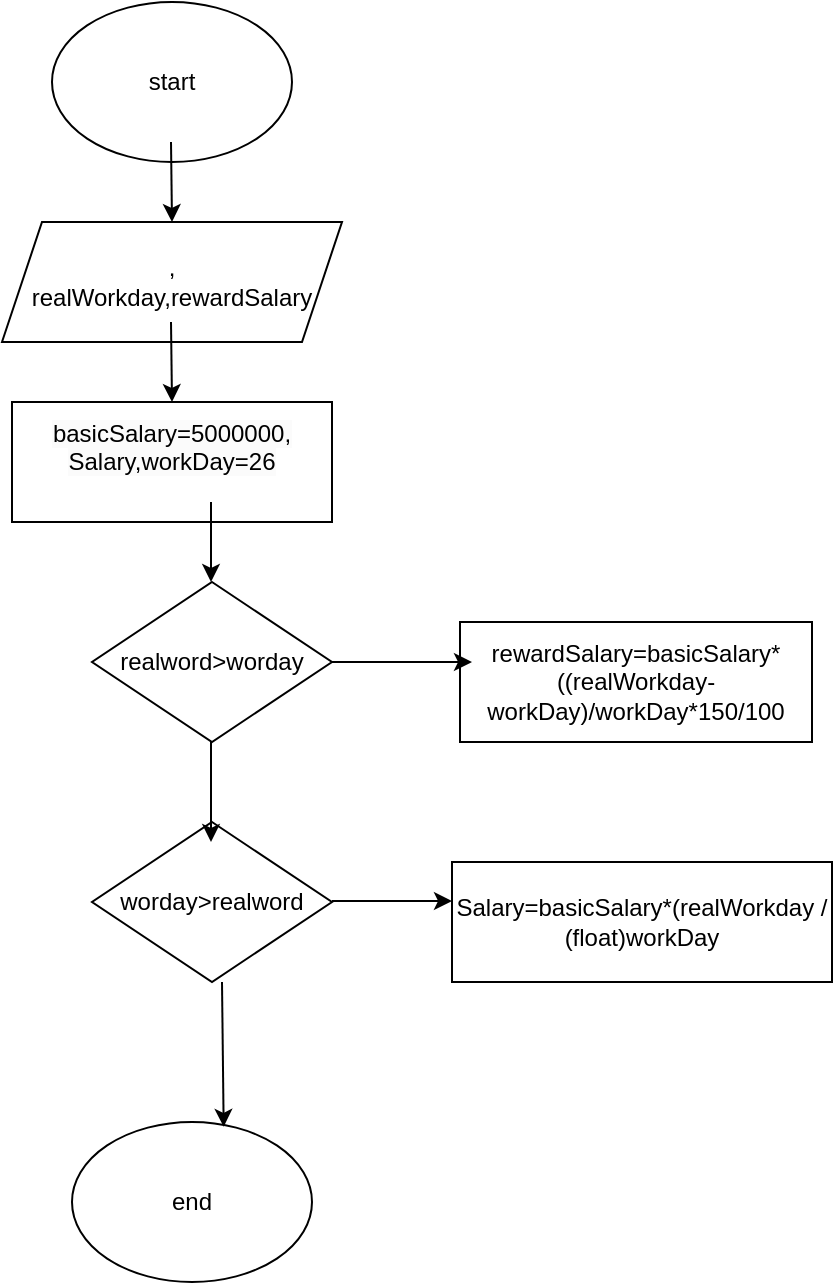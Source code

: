 <mxfile version="22.1.0" type="device">
  <diagram name="Trang-1" id="IuzFBdNU1HW3WILQ6iwT">
    <mxGraphModel dx="281" dy="573" grid="1" gridSize="10" guides="1" tooltips="1" connect="1" arrows="1" fold="1" page="1" pageScale="1" pageWidth="827" pageHeight="1169" math="0" shadow="0">
      <root>
        <mxCell id="0" />
        <mxCell id="1" parent="0" />
        <mxCell id="2U8MVenhTuE0F_U89wiX-1" value="start" style="ellipse;whiteSpace=wrap;html=1;" vertex="1" parent="1">
          <mxGeometry x="90" y="10" width="120" height="80" as="geometry" />
        </mxCell>
        <mxCell id="2U8MVenhTuE0F_U89wiX-2" value=",&lt;br&gt;realWorkday,rewardSalary" style="shape=parallelogram;perimeter=parallelogramPerimeter;whiteSpace=wrap;html=1;fixedSize=1;" vertex="1" parent="1">
          <mxGeometry x="65" y="120" width="170" height="60" as="geometry" />
        </mxCell>
        <mxCell id="2U8MVenhTuE0F_U89wiX-3" value="&#xa;&lt;span style=&quot;color: rgb(0, 0, 0); font-family: Helvetica; font-size: 12px; font-style: normal; font-variant-ligatures: normal; font-variant-caps: normal; font-weight: 400; letter-spacing: normal; orphans: 2; text-align: center; text-indent: 0px; text-transform: none; widows: 2; word-spacing: 0px; -webkit-text-stroke-width: 0px; background-color: rgb(251, 251, 251); text-decoration-thickness: initial; text-decoration-style: initial; text-decoration-color: initial; float: none; display: inline !important;&quot;&gt;basicSalary=5000000,&lt;/span&gt;&lt;br style=&quot;border-color: var(--border-color); color: rgb(0, 0, 0); font-family: Helvetica; font-size: 12px; font-style: normal; font-variant-ligatures: normal; font-variant-caps: normal; font-weight: 400; letter-spacing: normal; orphans: 2; text-align: center; text-indent: 0px; text-transform: none; widows: 2; word-spacing: 0px; -webkit-text-stroke-width: 0px; background-color: rgb(251, 251, 251); text-decoration-thickness: initial; text-decoration-style: initial; text-decoration-color: initial;&quot;&gt;&lt;span style=&quot;color: rgb(0, 0, 0); font-family: Helvetica; font-size: 12px; font-style: normal; font-variant-ligatures: normal; font-variant-caps: normal; font-weight: 400; letter-spacing: normal; orphans: 2; text-align: center; text-indent: 0px; text-transform: none; widows: 2; word-spacing: 0px; -webkit-text-stroke-width: 0px; background-color: rgb(251, 251, 251); text-decoration-thickness: initial; text-decoration-style: initial; text-decoration-color: initial; float: none; display: inline !important;&quot;&gt;Salary,workDay=26&lt;/span&gt;&#xa;&#xa;" style="rounded=0;whiteSpace=wrap;html=1;" vertex="1" parent="1">
          <mxGeometry x="70" y="210" width="160" height="60" as="geometry" />
        </mxCell>
        <mxCell id="2U8MVenhTuE0F_U89wiX-6" value="realword&amp;gt;worday" style="rhombus;whiteSpace=wrap;html=1;" vertex="1" parent="1">
          <mxGeometry x="110" y="300" width="120" height="80" as="geometry" />
        </mxCell>
        <mxCell id="2U8MVenhTuE0F_U89wiX-8" value="rewardSalary=basicSalary*((realWorkday-workDay)/workDay*150/100" style="rounded=0;whiteSpace=wrap;html=1;" vertex="1" parent="1">
          <mxGeometry x="294" y="320" width="176" height="60" as="geometry" />
        </mxCell>
        <mxCell id="2U8MVenhTuE0F_U89wiX-9" value="worday&amp;gt;realword" style="rhombus;whiteSpace=wrap;html=1;" vertex="1" parent="1">
          <mxGeometry x="110" y="420" width="120" height="80" as="geometry" />
        </mxCell>
        <mxCell id="2U8MVenhTuE0F_U89wiX-10" value="Salary=basicSalary*(realWorkday / (float)workDay" style="rounded=0;whiteSpace=wrap;html=1;" vertex="1" parent="1">
          <mxGeometry x="290" y="440" width="190" height="60" as="geometry" />
        </mxCell>
        <mxCell id="2U8MVenhTuE0F_U89wiX-11" value="" style="endArrow=classic;html=1;rounded=0;" edge="1" parent="1">
          <mxGeometry width="50" height="50" relative="1" as="geometry">
            <mxPoint x="230" y="459.5" as="sourcePoint" />
            <mxPoint x="290" y="459.5" as="targetPoint" />
          </mxGeometry>
        </mxCell>
        <mxCell id="2U8MVenhTuE0F_U89wiX-12" value="" style="endArrow=classic;html=1;rounded=0;" edge="1" parent="1">
          <mxGeometry width="50" height="50" relative="1" as="geometry">
            <mxPoint x="230" y="340" as="sourcePoint" />
            <mxPoint x="300" y="340" as="targetPoint" />
          </mxGeometry>
        </mxCell>
        <mxCell id="2U8MVenhTuE0F_U89wiX-13" value="end" style="ellipse;whiteSpace=wrap;html=1;" vertex="1" parent="1">
          <mxGeometry x="100" y="570" width="120" height="80" as="geometry" />
        </mxCell>
        <mxCell id="2U8MVenhTuE0F_U89wiX-14" value="" style="endArrow=classic;html=1;rounded=0;entryX=0.632;entryY=0.03;entryDx=0;entryDy=0;entryPerimeter=0;" edge="1" parent="1" target="2U8MVenhTuE0F_U89wiX-13">
          <mxGeometry width="50" height="50" relative="1" as="geometry">
            <mxPoint x="175" y="500" as="sourcePoint" />
            <mxPoint x="165" y="580" as="targetPoint" />
          </mxGeometry>
        </mxCell>
        <mxCell id="2U8MVenhTuE0F_U89wiX-15" value="" style="endArrow=classic;html=1;rounded=0;" edge="1" parent="1">
          <mxGeometry width="50" height="50" relative="1" as="geometry">
            <mxPoint x="149.5" y="80" as="sourcePoint" />
            <mxPoint x="150" y="120" as="targetPoint" />
          </mxGeometry>
        </mxCell>
        <mxCell id="2U8MVenhTuE0F_U89wiX-16" value="" style="endArrow=classic;html=1;rounded=0;" edge="1" parent="1">
          <mxGeometry width="50" height="50" relative="1" as="geometry">
            <mxPoint x="149.5" y="170" as="sourcePoint" />
            <mxPoint x="150" y="210" as="targetPoint" />
          </mxGeometry>
        </mxCell>
        <mxCell id="2U8MVenhTuE0F_U89wiX-17" value="" style="endArrow=classic;html=1;rounded=0;" edge="1" parent="1">
          <mxGeometry width="50" height="50" relative="1" as="geometry">
            <mxPoint x="169.5" y="260" as="sourcePoint" />
            <mxPoint x="169.5" y="300" as="targetPoint" />
          </mxGeometry>
        </mxCell>
        <mxCell id="2U8MVenhTuE0F_U89wiX-18" value="" style="endArrow=classic;html=1;rounded=0;" edge="1" parent="1">
          <mxGeometry width="50" height="50" relative="1" as="geometry">
            <mxPoint x="169.5" y="380" as="sourcePoint" />
            <mxPoint x="169.5" y="430" as="targetPoint" />
          </mxGeometry>
        </mxCell>
      </root>
    </mxGraphModel>
  </diagram>
</mxfile>
